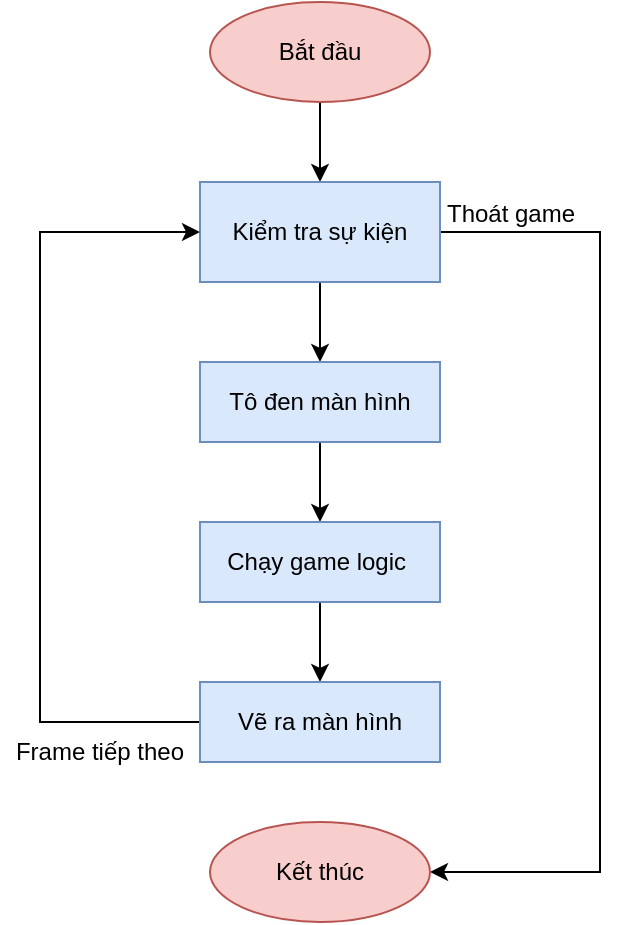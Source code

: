 <mxfile version="16.1.2" type="device" pages="2"><diagram id="6MmFzRiiwS8EI0qe4eg_" name="vòng lặp game"><mxGraphModel dx="1038" dy="649" grid="1" gridSize="10" guides="1" tooltips="1" connect="1" arrows="1" fold="1" page="1" pageScale="1" pageWidth="827" pageHeight="1169" math="0" shadow="0"><root><mxCell id="0"/><mxCell id="1" parent="0"/><mxCell id="_G8ZrQKiDSOCRuqINZiD-6" value="" style="edgeStyle=orthogonalEdgeStyle;rounded=0;orthogonalLoop=1;jettySize=auto;html=1;fontSize=16;" edge="1" parent="1" source="_G8ZrQKiDSOCRuqINZiD-2" target="_G8ZrQKiDSOCRuqINZiD-5"><mxGeometry relative="1" as="geometry"/></mxCell><mxCell id="_G8ZrQKiDSOCRuqINZiD-2" value="&lt;font style=&quot;font-size: 12px&quot;&gt;Bắt đầu&lt;/font&gt;" style="ellipse;whiteSpace=wrap;html=1;fillColor=#f8cecc;strokeColor=#b85450;" vertex="1" parent="1"><mxGeometry x="335" y="100" width="110" height="50" as="geometry"/></mxCell><mxCell id="_G8ZrQKiDSOCRuqINZiD-8" value="" style="edgeStyle=orthogonalEdgeStyle;rounded=0;orthogonalLoop=1;jettySize=auto;html=1;fontSize=12;entryX=1;entryY=0.5;entryDx=0;entryDy=0;" edge="1" parent="1" source="_G8ZrQKiDSOCRuqINZiD-5" target="_G8ZrQKiDSOCRuqINZiD-11"><mxGeometry relative="1" as="geometry"><mxPoint x="530" y="250" as="targetPoint"/><Array as="points"><mxPoint x="530" y="215"/><mxPoint x="530" y="535"/></Array></mxGeometry></mxCell><mxCell id="_G8ZrQKiDSOCRuqINZiD-13" value="" style="edgeStyle=orthogonalEdgeStyle;rounded=0;orthogonalLoop=1;jettySize=auto;html=1;fontSize=12;" edge="1" parent="1" source="_G8ZrQKiDSOCRuqINZiD-5" target="_G8ZrQKiDSOCRuqINZiD-12"><mxGeometry relative="1" as="geometry"/></mxCell><mxCell id="_G8ZrQKiDSOCRuqINZiD-5" value="Kiểm tra sự kiện" style="whiteSpace=wrap;html=1;fillColor=#dae8fc;strokeColor=#6c8ebf;" vertex="1" parent="1"><mxGeometry x="330" y="190" width="120" height="50" as="geometry"/></mxCell><mxCell id="_G8ZrQKiDSOCRuqINZiD-10" value="Thoát game" style="text;html=1;align=center;verticalAlign=middle;resizable=0;points=[];autosize=1;strokeColor=none;fillColor=none;fontSize=12;" vertex="1" parent="1"><mxGeometry x="445" y="196" width="80" height="20" as="geometry"/></mxCell><mxCell id="_G8ZrQKiDSOCRuqINZiD-11" value="&lt;font style=&quot;font-size: 12px&quot;&gt;Kết thúc&lt;/font&gt;" style="ellipse;whiteSpace=wrap;html=1;fillColor=#f8cecc;strokeColor=#b85450;" vertex="1" parent="1"><mxGeometry x="335" y="510" width="110" height="50" as="geometry"/></mxCell><mxCell id="_G8ZrQKiDSOCRuqINZiD-15" value="" style="edgeStyle=orthogonalEdgeStyle;rounded=0;orthogonalLoop=1;jettySize=auto;html=1;fontSize=12;" edge="1" parent="1" source="_G8ZrQKiDSOCRuqINZiD-12" target="_G8ZrQKiDSOCRuqINZiD-14"><mxGeometry relative="1" as="geometry"/></mxCell><mxCell id="_G8ZrQKiDSOCRuqINZiD-12" value="Tô đen màn hình" style="whiteSpace=wrap;html=1;fillColor=#dae8fc;strokeColor=#6c8ebf;" vertex="1" parent="1"><mxGeometry x="330" y="280" width="120" height="40" as="geometry"/></mxCell><mxCell id="_G8ZrQKiDSOCRuqINZiD-17" value="" style="edgeStyle=orthogonalEdgeStyle;rounded=0;orthogonalLoop=1;jettySize=auto;html=1;fontSize=12;" edge="1" parent="1" source="_G8ZrQKiDSOCRuqINZiD-14" target="_G8ZrQKiDSOCRuqINZiD-16"><mxGeometry relative="1" as="geometry"/></mxCell><mxCell id="_G8ZrQKiDSOCRuqINZiD-14" value="Chạy game logic&amp;nbsp;" style="whiteSpace=wrap;html=1;fillColor=#dae8fc;strokeColor=#6c8ebf;" vertex="1" parent="1"><mxGeometry x="330" y="360" width="120" height="40" as="geometry"/></mxCell><mxCell id="_G8ZrQKiDSOCRuqINZiD-20" style="edgeStyle=orthogonalEdgeStyle;rounded=0;orthogonalLoop=1;jettySize=auto;html=1;entryX=0;entryY=0.5;entryDx=0;entryDy=0;fontSize=12;" edge="1" parent="1" source="_G8ZrQKiDSOCRuqINZiD-16" target="_G8ZrQKiDSOCRuqINZiD-5"><mxGeometry relative="1" as="geometry"><Array as="points"><mxPoint x="250" y="460.0"/><mxPoint x="250" y="215"/></Array></mxGeometry></mxCell><mxCell id="_G8ZrQKiDSOCRuqINZiD-16" value="Vẽ ra màn hình" style="whiteSpace=wrap;html=1;fillColor=#dae8fc;strokeColor=#6c8ebf;" vertex="1" parent="1"><mxGeometry x="330" y="440" width="120" height="40" as="geometry"/></mxCell><mxCell id="_G8ZrQKiDSOCRuqINZiD-21" value="Frame tiếp theo" style="text;html=1;strokeColor=none;fillColor=none;align=center;verticalAlign=middle;whiteSpace=wrap;rounded=0;fontSize=12;" vertex="1" parent="1"><mxGeometry x="230" y="460" width="100" height="30" as="geometry"/></mxCell></root></mxGraphModel></diagram><diagram id="YZUIPrrdQNszYE2jHU-G" name="người chơi"><mxGraphModel dx="716" dy="448" grid="1" gridSize="10" guides="1" tooltips="1" connect="1" arrows="1" fold="1" page="1" pageScale="1" pageWidth="827" pageHeight="1169" math="0" shadow="0"><root><mxCell id="sgTbsWfi04RmwlPiyoJx-0"/><mxCell id="sgTbsWfi04RmwlPiyoJx-1" parent="sgTbsWfi04RmwlPiyoJx-0"/><mxCell id="hsVdapj4CV1T3RyB5_YY-1" value="Di chuyển" style="ellipse;whiteSpace=wrap;html=1;fontSize=12;" vertex="1" parent="sgTbsWfi04RmwlPiyoJx-1"><mxGeometry x="350" y="140" width="120" height="60" as="geometry"/></mxCell><mxCell id="hsVdapj4CV1T3RyB5_YY-3" style="rounded=0;orthogonalLoop=1;jettySize=auto;html=1;fontSize=12;exitX=1;exitY=0.333;exitDx=0;exitDy=0;exitPerimeter=0;" edge="1" parent="sgTbsWfi04RmwlPiyoJx-1" source="hsVdapj4CV1T3RyB5_YY-2" target="hsVdapj4CV1T3RyB5_YY-1"><mxGeometry relative="1" as="geometry"><mxPoint x="230" y="210" as="sourcePoint"/></mxGeometry></mxCell><mxCell id="hsVdapj4CV1T3RyB5_YY-2" value="Người chơi" style="shape=umlActor;verticalLabelPosition=bottom;verticalAlign=top;html=1;outlineConnect=0;fontSize=12;" vertex="1" parent="sgTbsWfi04RmwlPiyoJx-1"><mxGeometry x="250" y="180" width="30" height="60" as="geometry"/></mxCell><mxCell id="hsVdapj4CV1T3RyB5_YY-4" value="Bắn đạn" style="ellipse;whiteSpace=wrap;html=1;fontSize=12;" vertex="1" parent="sgTbsWfi04RmwlPiyoJx-1"><mxGeometry x="350" y="230" width="120" height="60" as="geometry"/></mxCell><mxCell id="hsVdapj4CV1T3RyB5_YY-5" style="rounded=0;orthogonalLoop=1;jettySize=auto;html=1;fontSize=12;entryX=0;entryY=0.5;entryDx=0;entryDy=0;exitX=1;exitY=0.333;exitDx=0;exitDy=0;exitPerimeter=0;" edge="1" parent="sgTbsWfi04RmwlPiyoJx-1" source="hsVdapj4CV1T3RyB5_YY-2" target="hsVdapj4CV1T3RyB5_YY-4"><mxGeometry relative="1" as="geometry"><mxPoint x="240.0" y="225.389" as="sourcePoint"/><mxPoint x="368.938" y="185.753" as="targetPoint"/></mxGeometry></mxCell><mxCell id="hsVdapj4CV1T3RyB5_YY-6" value="Tương tác với&lt;br&gt;đối tượng khác" style="ellipse;whiteSpace=wrap;html=1;fontSize=12;" vertex="1" parent="sgTbsWfi04RmwlPiyoJx-1"><mxGeometry x="350" y="320" width="120" height="60" as="geometry"/></mxCell><mxCell id="hsVdapj4CV1T3RyB5_YY-7" style="rounded=0;orthogonalLoop=1;jettySize=auto;html=1;fontSize=12;entryX=0;entryY=0.333;entryDx=0;entryDy=0;exitX=1;exitY=0.333;exitDx=0;exitDy=0;exitPerimeter=0;entryPerimeter=0;" edge="1" parent="sgTbsWfi04RmwlPiyoJx-1" source="hsVdapj4CV1T3RyB5_YY-2" target="hsVdapj4CV1T3RyB5_YY-6"><mxGeometry relative="1" as="geometry"><mxPoint x="290.0" y="210" as="sourcePoint"/><mxPoint x="360" y="270" as="targetPoint"/></mxGeometry></mxCell></root></mxGraphModel></diagram></mxfile>